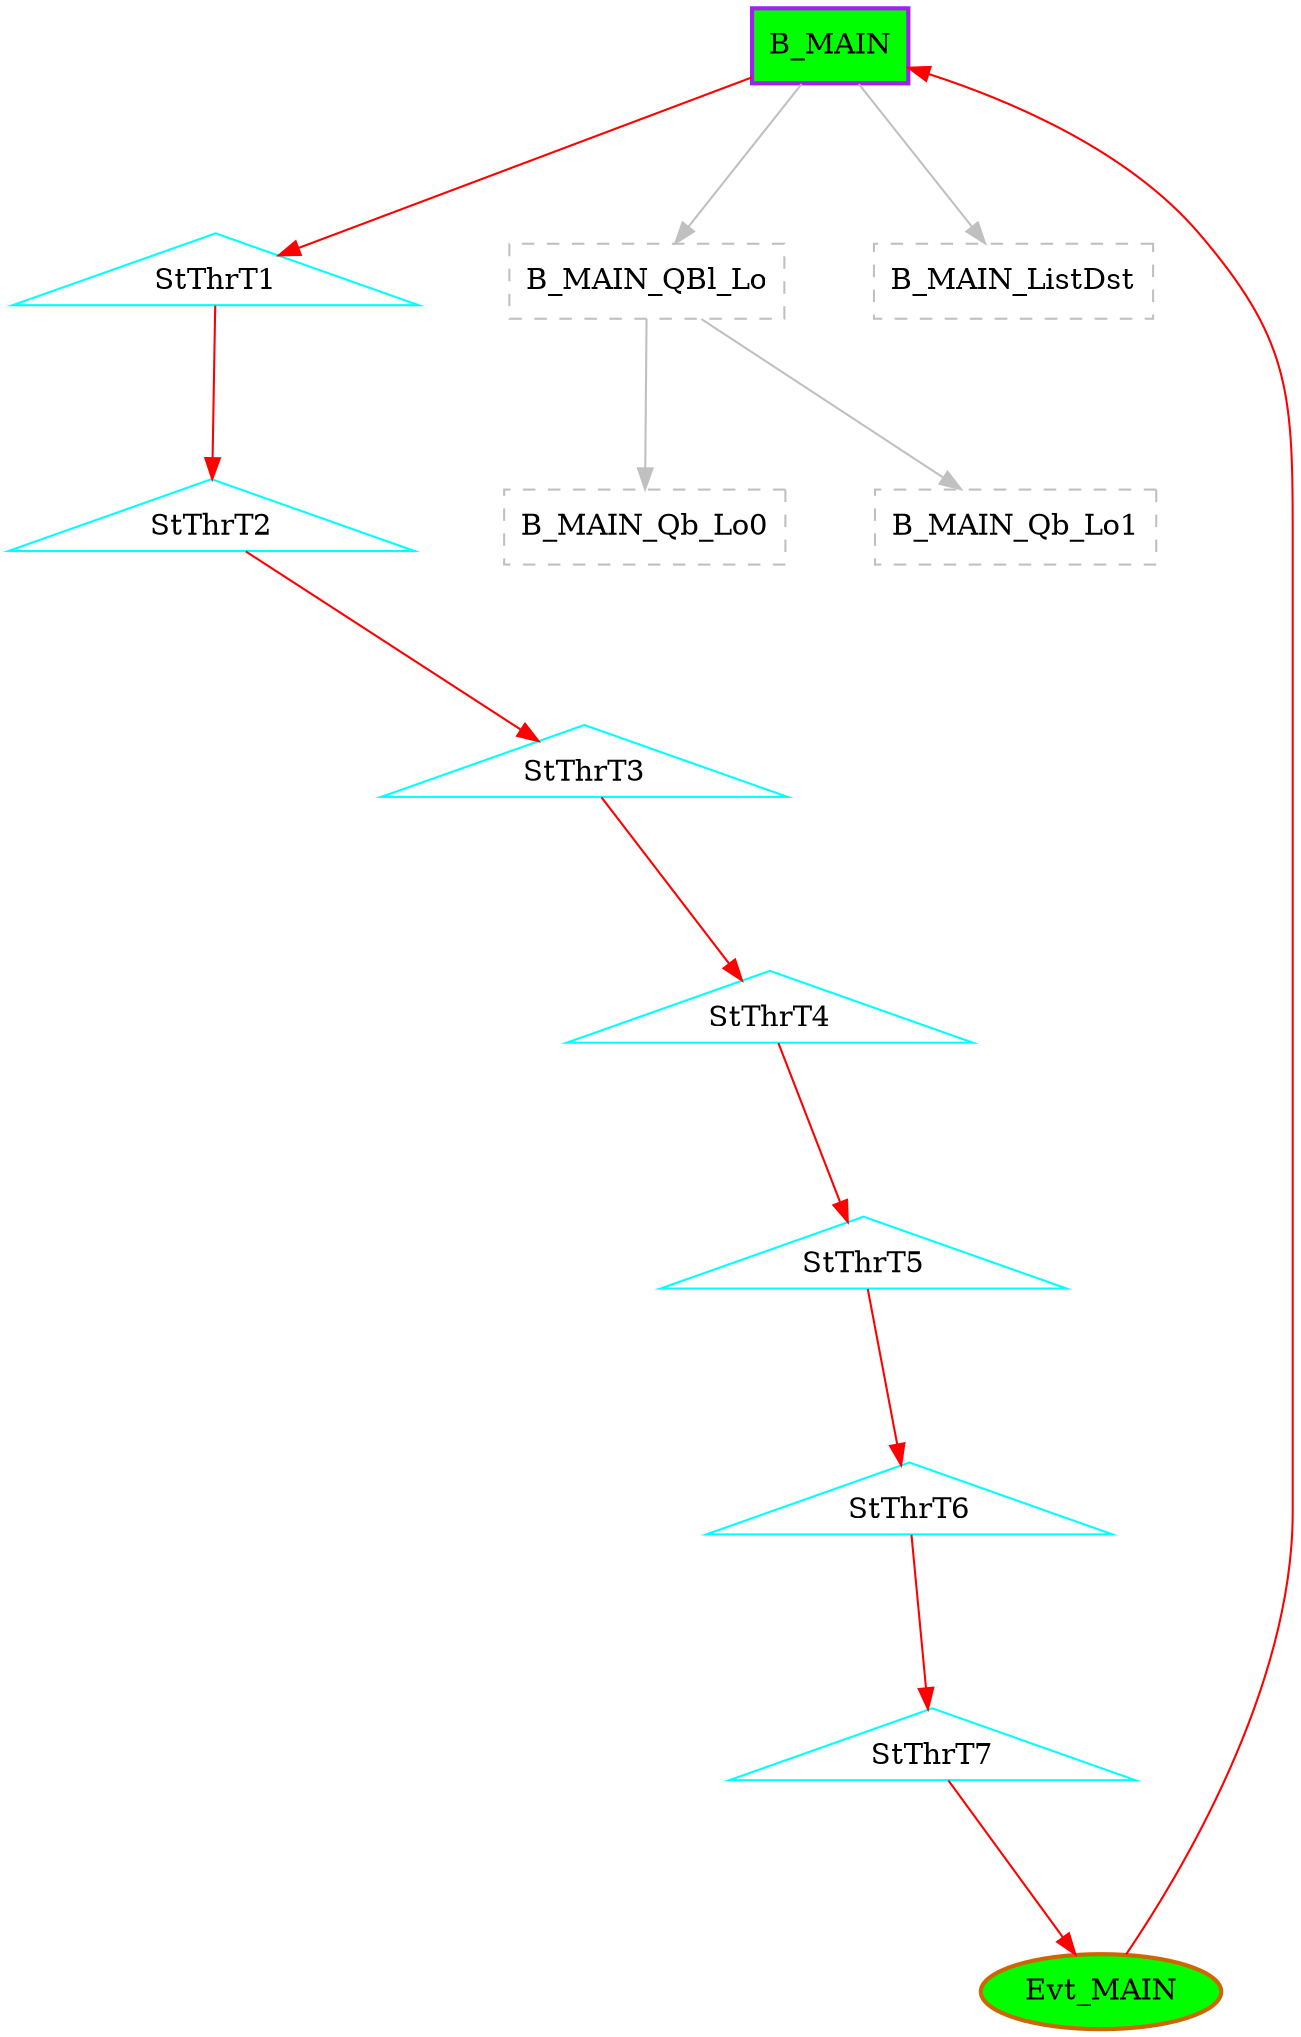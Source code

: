 digraph G {
graph [root="Demo",rankdir   = TB, nodesep           = 0.6, mindist     = 1.0, ranksep = 1.0, overlap = false]
node [style     = "filled", fillcolor = "white", color = "black"]
B_MAIN[cpu="0", flags="0x00108107", type="block", tperiod="100000000", pattern="MAIN", patentry="false", patexit="true", beamproc="undefined", bpentry="false", bpexit="false", qlo="true", qhi="false", qil="false", shape     = "rectangle", fillcolor = "green", penwidth=2, color = "purple"];
Evt_MAIN[cpu="0", flags="0x00002102", type="tmsg", toffs="0", pattern="MAIN", patentry="true", patexit="false", beamproc="undefined", bpentry="false", bpexit="false", fid="1", gid="0", evtno="1", beamin="0", bpcstart="0", sid="0", bpid="0", reqnobeam="0", vacc="0", id="0x1000001000000000", par="0x0000000000000001", tef="0", shape     = "oval", fillcolor = "green", penwidth=2, color = "darkorange3"];
StThrT1[cpu="0", flags="0x0000000e", type="startthread", toffs="0", pattern="MAIN", patentry="false", patexit="false", beamproc="undefined", bpentry="false", bpexit="false", startoffs="0", thread="1", shape     = "triangle", color  = "cyan", fillcolor = "white"];
StThrT2[cpu="0", flags="0x0000000e", type="startthread", toffs="0", pattern="MAIN", patentry="false", patexit="false", beamproc="undefined", bpentry="false", bpexit="false", startoffs="0", thread="2", shape     = "triangle", color  = "cyan", fillcolor = "white"];
StThrT3[cpu="0", flags="0x0000000e", type="startthread", toffs="0", pattern="MAIN", patentry="false", patexit="false", beamproc="undefined", bpentry="false", bpexit="false", startoffs="0", thread="3", shape     = "triangle", color  = "cyan", fillcolor = "white"];
StThrT4[cpu="0", flags="0x0000000e", type="startthread", toffs="0", pattern="MAIN", patentry="false", patexit="false", beamproc="undefined", bpentry="false", bpexit="false", startoffs="0", thread="4", shape     = "triangle", color  = "cyan", fillcolor = "white"];
StThrT5[cpu="0", flags="0x0000000e", type="startthread", toffs="0", pattern="MAIN", patentry="false", patexit="false", beamproc="undefined", bpentry="false", bpexit="false", startoffs="0", thread="5", shape     = "triangle", color  = "cyan", fillcolor = "white"];
StThrT6[cpu="0", flags="0x0000000e", type="startthread", toffs="0", pattern="MAIN", patentry="false", patexit="false", beamproc="undefined", bpentry="false", bpexit="false", startoffs="0", thread="6", shape     = "triangle", color  = "cyan", fillcolor = "white"];
StThrT7[cpu="0", flags="0x0000000e", type="startthread", toffs="0", pattern="MAIN", patentry="false", patexit="false", beamproc="undefined", bpentry="false", bpexit="false", startoffs="0", thread="7", shape     = "triangle", color  = "cyan", fillcolor = "white"];
B_MAIN_QBl_Lo[cpu="0", flags="0x00000009", type="qinfo", shape = "rectangle", color = "gray", style = "dashed, filled"];
B_MAIN_Qb_Lo0[cpu="0", flags="0x0000000a", type="qbuf", shape = "rectangle", color = "gray", style = "dashed, filled"];
B_MAIN_Qb_Lo1[cpu="0", flags="0x0000000a", type="qbuf", shape = "rectangle", color = "gray", style = "dashed, filled"];
B_MAIN_ListDst[cpu="0", flags="0x0000000c", type="listdst", shape = "rectangle", color = "gray", style = "dashed, filled"];
StThrT1->StThrT2 [type="defdst", color = "red"];
B_MAIN->B_MAIN_ListDst [type="listdst", color = "gray"];
B_MAIN->B_MAIN_QBl_Lo [type="priolo", color = "gray"];
Evt_MAIN->B_MAIN [type="defdst", color = "red"];
StThrT2->StThrT3 [type="defdst", color = "red"];
StThrT3->StThrT4 [type="defdst", color = "red"];
StThrT4->StThrT5 [type="defdst", color = "red"];
StThrT5->StThrT6 [type="defdst", color = "red"];
StThrT6->StThrT7 [type="defdst", color = "red"];
StThrT7->Evt_MAIN [type="defdst", color = "red"];
B_MAIN_QBl_Lo->B_MAIN_Qb_Lo0 [type="meta", color = "gray"];
B_MAIN_QBl_Lo->B_MAIN_Qb_Lo1 [type="meta", color = "gray"];
B_MAIN->StThrT1 [type="defdst", color = "red"];
}
